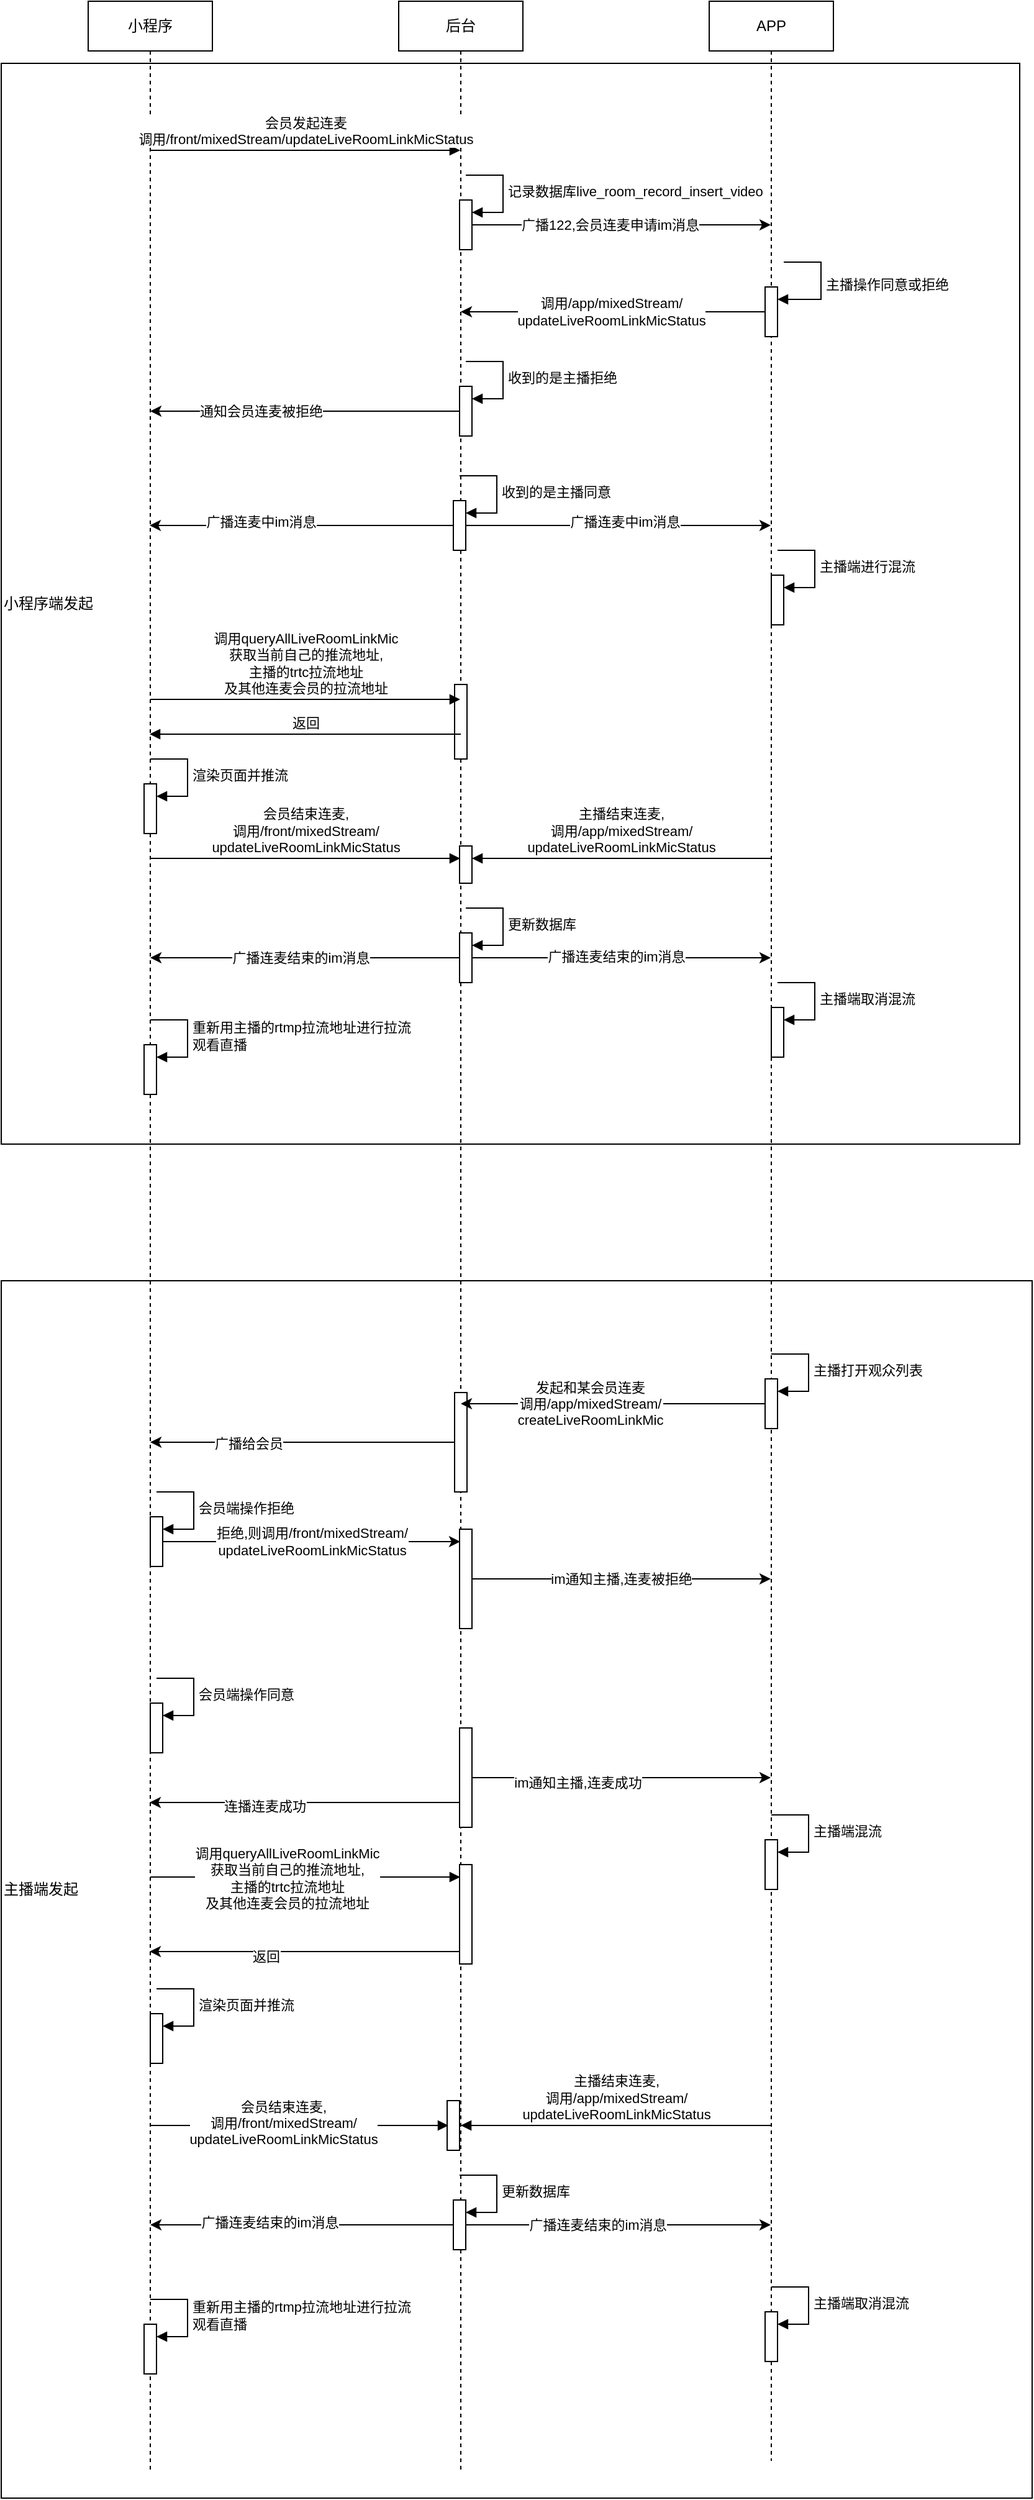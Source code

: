 <mxfile version="21.6.5" type="github">
  <diagram id="C5RBs43oDa-KdzZeNtuy" name="Page-1">
    <mxGraphModel dx="1434" dy="764" grid="1" gridSize="10" guides="1" tooltips="1" connect="1" arrows="1" fold="1" page="1" pageScale="1" pageWidth="827" pageHeight="1169" math="0" shadow="0">
      <root>
        <mxCell id="WIyWlLk6GJQsqaUBKTNV-0" />
        <mxCell id="WIyWlLk6GJQsqaUBKTNV-1" parent="WIyWlLk6GJQsqaUBKTNV-0" />
        <mxCell id="hdDRpApSWMln7eGKxLAe-130" value="主播端发起" style="html=1;whiteSpace=wrap;align=left;" vertex="1" parent="WIyWlLk6GJQsqaUBKTNV-1">
          <mxGeometry x="10" y="1110" width="830" height="980" as="geometry" />
        </mxCell>
        <mxCell id="hdDRpApSWMln7eGKxLAe-75" value="小程序端发起" style="html=1;whiteSpace=wrap;align=left;" vertex="1" parent="WIyWlLk6GJQsqaUBKTNV-1">
          <mxGeometry x="10" y="130" width="820" height="870" as="geometry" />
        </mxCell>
        <mxCell id="hdDRpApSWMln7eGKxLAe-4" value="小程序" style="shape=umlLifeline;perimeter=lifelinePerimeter;whiteSpace=wrap;html=1;container=1;dropTarget=0;collapsible=0;recursiveResize=0;outlineConnect=0;portConstraint=eastwest;newEdgeStyle={&quot;edgeStyle&quot;:&quot;elbowEdgeStyle&quot;,&quot;elbow&quot;:&quot;vertical&quot;,&quot;curved&quot;:0,&quot;rounded&quot;:0};" vertex="1" parent="WIyWlLk6GJQsqaUBKTNV-1">
          <mxGeometry x="80" y="80" width="100" height="1990" as="geometry" />
        </mxCell>
        <mxCell id="hdDRpApSWMln7eGKxLAe-73" value="" style="html=1;points=[];perimeter=orthogonalPerimeter;outlineConnect=0;targetShapes=umlLifeline;portConstraint=eastwest;newEdgeStyle={&quot;edgeStyle&quot;:&quot;elbowEdgeStyle&quot;,&quot;elbow&quot;:&quot;vertical&quot;,&quot;curved&quot;:0,&quot;rounded&quot;:0};" vertex="1" parent="hdDRpApSWMln7eGKxLAe-4">
          <mxGeometry x="45" y="840" width="10" height="40" as="geometry" />
        </mxCell>
        <mxCell id="hdDRpApSWMln7eGKxLAe-74" value="重新用主播的rtmp拉流地址进行拉流&lt;br&gt;观看直播" style="html=1;align=left;spacingLeft=2;endArrow=block;rounded=0;edgeStyle=orthogonalEdgeStyle;curved=0;rounded=0;" edge="1" target="hdDRpApSWMln7eGKxLAe-73" parent="hdDRpApSWMln7eGKxLAe-4">
          <mxGeometry relative="1" as="geometry">
            <mxPoint x="50" y="820" as="sourcePoint" />
            <Array as="points">
              <mxPoint x="80" y="850" />
            </Array>
          </mxGeometry>
        </mxCell>
        <mxCell id="hdDRpApSWMln7eGKxLAe-84" value="" style="html=1;points=[];perimeter=orthogonalPerimeter;outlineConnect=0;targetShapes=umlLifeline;portConstraint=eastwest;newEdgeStyle={&quot;edgeStyle&quot;:&quot;elbowEdgeStyle&quot;,&quot;elbow&quot;:&quot;vertical&quot;,&quot;curved&quot;:0,&quot;rounded&quot;:0};" vertex="1" parent="hdDRpApSWMln7eGKxLAe-4">
          <mxGeometry x="50" y="1220" width="10" height="40" as="geometry" />
        </mxCell>
        <mxCell id="hdDRpApSWMln7eGKxLAe-85" value="会员端操作拒绝" style="html=1;align=left;spacingLeft=2;endArrow=block;rounded=0;edgeStyle=orthogonalEdgeStyle;curved=0;rounded=0;" edge="1" target="hdDRpApSWMln7eGKxLAe-84" parent="hdDRpApSWMln7eGKxLAe-4">
          <mxGeometry x="0.012" relative="1" as="geometry">
            <mxPoint x="55" y="1200" as="sourcePoint" />
            <Array as="points">
              <mxPoint x="85" y="1230" />
            </Array>
            <mxPoint as="offset" />
          </mxGeometry>
        </mxCell>
        <mxCell id="hdDRpApSWMln7eGKxLAe-91" value="" style="html=1;points=[];perimeter=orthogonalPerimeter;outlineConnect=0;targetShapes=umlLifeline;portConstraint=eastwest;newEdgeStyle={&quot;edgeStyle&quot;:&quot;elbowEdgeStyle&quot;,&quot;elbow&quot;:&quot;vertical&quot;,&quot;curved&quot;:0,&quot;rounded&quot;:0};" vertex="1" parent="hdDRpApSWMln7eGKxLAe-4">
          <mxGeometry x="50" y="1370" width="10" height="40" as="geometry" />
        </mxCell>
        <mxCell id="hdDRpApSWMln7eGKxLAe-92" value="会员端操作同意" style="html=1;align=left;spacingLeft=2;endArrow=block;rounded=0;edgeStyle=orthogonalEdgeStyle;curved=0;rounded=0;" edge="1" target="hdDRpApSWMln7eGKxLAe-91" parent="hdDRpApSWMln7eGKxLAe-4">
          <mxGeometry relative="1" as="geometry">
            <mxPoint x="55" y="1350" as="sourcePoint" />
            <Array as="points">
              <mxPoint x="85" y="1380" />
            </Array>
          </mxGeometry>
        </mxCell>
        <mxCell id="hdDRpApSWMln7eGKxLAe-109" value="" style="html=1;points=[];perimeter=orthogonalPerimeter;outlineConnect=0;targetShapes=umlLifeline;portConstraint=eastwest;newEdgeStyle={&quot;edgeStyle&quot;:&quot;elbowEdgeStyle&quot;,&quot;elbow&quot;:&quot;vertical&quot;,&quot;curved&quot;:0,&quot;rounded&quot;:0};" vertex="1" parent="hdDRpApSWMln7eGKxLAe-4">
          <mxGeometry x="45" y="630" width="10" height="40" as="geometry" />
        </mxCell>
        <mxCell id="hdDRpApSWMln7eGKxLAe-110" value="渲染页面并推流" style="html=1;align=left;spacingLeft=2;endArrow=block;rounded=0;edgeStyle=orthogonalEdgeStyle;curved=0;rounded=0;" edge="1" target="hdDRpApSWMln7eGKxLAe-109" parent="hdDRpApSWMln7eGKxLAe-4">
          <mxGeometry relative="1" as="geometry">
            <mxPoint x="50" y="610" as="sourcePoint" />
            <Array as="points">
              <mxPoint x="80" y="640" />
            </Array>
          </mxGeometry>
        </mxCell>
        <mxCell id="hdDRpApSWMln7eGKxLAe-111" value="" style="html=1;points=[];perimeter=orthogonalPerimeter;outlineConnect=0;targetShapes=umlLifeline;portConstraint=eastwest;newEdgeStyle={&quot;edgeStyle&quot;:&quot;elbowEdgeStyle&quot;,&quot;elbow&quot;:&quot;vertical&quot;,&quot;curved&quot;:0,&quot;rounded&quot;:0};" vertex="1" parent="hdDRpApSWMln7eGKxLAe-4">
          <mxGeometry x="50" y="1620" width="10" height="40" as="geometry" />
        </mxCell>
        <mxCell id="hdDRpApSWMln7eGKxLAe-112" value="渲染页面并推流" style="html=1;align=left;spacingLeft=2;endArrow=block;rounded=0;edgeStyle=orthogonalEdgeStyle;curved=0;rounded=0;" edge="1" target="hdDRpApSWMln7eGKxLAe-111" parent="hdDRpApSWMln7eGKxLAe-4">
          <mxGeometry relative="1" as="geometry">
            <mxPoint x="55" y="1600" as="sourcePoint" />
            <Array as="points">
              <mxPoint x="85" y="1630" />
            </Array>
          </mxGeometry>
        </mxCell>
        <mxCell id="hdDRpApSWMln7eGKxLAe-126" value="" style="html=1;points=[];perimeter=orthogonalPerimeter;outlineConnect=0;targetShapes=umlLifeline;portConstraint=eastwest;newEdgeStyle={&quot;edgeStyle&quot;:&quot;elbowEdgeStyle&quot;,&quot;elbow&quot;:&quot;vertical&quot;,&quot;curved&quot;:0,&quot;rounded&quot;:0};" vertex="1" parent="hdDRpApSWMln7eGKxLAe-4">
          <mxGeometry x="45" y="1870" width="10" height="40" as="geometry" />
        </mxCell>
        <mxCell id="hdDRpApSWMln7eGKxLAe-127" value="重新用主播的rtmp拉流地址进行拉流&lt;br style=&quot;border-color: var(--border-color);&quot;&gt;观看直播" style="html=1;align=left;spacingLeft=2;endArrow=block;rounded=0;edgeStyle=orthogonalEdgeStyle;curved=0;rounded=0;" edge="1" target="hdDRpApSWMln7eGKxLAe-126" parent="hdDRpApSWMln7eGKxLAe-4">
          <mxGeometry x="0.012" relative="1" as="geometry">
            <mxPoint x="50" y="1850" as="sourcePoint" />
            <Array as="points">
              <mxPoint x="80" y="1880" />
            </Array>
            <mxPoint as="offset" />
          </mxGeometry>
        </mxCell>
        <mxCell id="hdDRpApSWMln7eGKxLAe-5" value="后台" style="shape=umlLifeline;perimeter=lifelinePerimeter;whiteSpace=wrap;html=1;container=1;dropTarget=0;collapsible=0;recursiveResize=0;outlineConnect=0;portConstraint=eastwest;newEdgeStyle={&quot;edgeStyle&quot;:&quot;elbowEdgeStyle&quot;,&quot;elbow&quot;:&quot;vertical&quot;,&quot;curved&quot;:0,&quot;rounded&quot;:0};" vertex="1" parent="WIyWlLk6GJQsqaUBKTNV-1">
          <mxGeometry x="330" y="80" width="100" height="1990" as="geometry" />
        </mxCell>
        <mxCell id="hdDRpApSWMln7eGKxLAe-31" value="" style="html=1;points=[];perimeter=orthogonalPerimeter;outlineConnect=0;targetShapes=umlLifeline;portConstraint=eastwest;newEdgeStyle={&quot;edgeStyle&quot;:&quot;elbowEdgeStyle&quot;,&quot;elbow&quot;:&quot;vertical&quot;,&quot;curved&quot;:0,&quot;rounded&quot;:0};" vertex="1" parent="hdDRpApSWMln7eGKxLAe-5">
          <mxGeometry x="49" y="160" width="10" height="40" as="geometry" />
        </mxCell>
        <mxCell id="hdDRpApSWMln7eGKxLAe-32" value="记录数据库live_room_record_insert_video" style="html=1;align=left;spacingLeft=2;endArrow=block;rounded=0;edgeStyle=orthogonalEdgeStyle;curved=0;rounded=0;" edge="1" target="hdDRpApSWMln7eGKxLAe-31" parent="hdDRpApSWMln7eGKxLAe-5">
          <mxGeometry relative="1" as="geometry">
            <mxPoint x="54" y="140" as="sourcePoint" />
            <Array as="points">
              <mxPoint x="84" y="170" />
            </Array>
          </mxGeometry>
        </mxCell>
        <mxCell id="hdDRpApSWMln7eGKxLAe-41" value="" style="html=1;points=[];perimeter=orthogonalPerimeter;outlineConnect=0;targetShapes=umlLifeline;portConstraint=eastwest;newEdgeStyle={&quot;edgeStyle&quot;:&quot;elbowEdgeStyle&quot;,&quot;elbow&quot;:&quot;vertical&quot;,&quot;curved&quot;:0,&quot;rounded&quot;:0};" vertex="1" parent="hdDRpApSWMln7eGKxLAe-5">
          <mxGeometry x="44" y="402" width="10" height="40" as="geometry" />
        </mxCell>
        <mxCell id="hdDRpApSWMln7eGKxLAe-42" value="收到的是主播同意" style="html=1;align=left;spacingLeft=2;endArrow=block;rounded=0;edgeStyle=orthogonalEdgeStyle;curved=0;rounded=0;" edge="1" target="hdDRpApSWMln7eGKxLAe-41" parent="hdDRpApSWMln7eGKxLAe-5">
          <mxGeometry relative="1" as="geometry">
            <mxPoint x="49" y="382" as="sourcePoint" />
            <Array as="points">
              <mxPoint x="79" y="412" />
            </Array>
          </mxGeometry>
        </mxCell>
        <mxCell id="hdDRpApSWMln7eGKxLAe-53" value="" style="html=1;points=[];perimeter=orthogonalPerimeter;outlineConnect=0;targetShapes=umlLifeline;portConstraint=eastwest;newEdgeStyle={&quot;edgeStyle&quot;:&quot;elbowEdgeStyle&quot;,&quot;elbow&quot;:&quot;vertical&quot;,&quot;curved&quot;:0,&quot;rounded&quot;:0};" vertex="1" parent="hdDRpApSWMln7eGKxLAe-5">
          <mxGeometry x="49" y="310" width="10" height="40" as="geometry" />
        </mxCell>
        <mxCell id="hdDRpApSWMln7eGKxLAe-54" value="收到的是主播拒绝" style="html=1;align=left;spacingLeft=2;endArrow=block;rounded=0;edgeStyle=orthogonalEdgeStyle;curved=0;rounded=0;" edge="1" target="hdDRpApSWMln7eGKxLAe-53" parent="hdDRpApSWMln7eGKxLAe-5">
          <mxGeometry relative="1" as="geometry">
            <mxPoint x="54" y="290" as="sourcePoint" />
            <Array as="points">
              <mxPoint x="84" y="320" />
            </Array>
          </mxGeometry>
        </mxCell>
        <mxCell id="hdDRpApSWMln7eGKxLAe-59" value="" style="html=1;points=[];perimeter=orthogonalPerimeter;outlineConnect=0;targetShapes=umlLifeline;portConstraint=eastwest;newEdgeStyle={&quot;edgeStyle&quot;:&quot;elbowEdgeStyle&quot;,&quot;elbow&quot;:&quot;vertical&quot;,&quot;curved&quot;:0,&quot;rounded&quot;:0};" vertex="1" parent="hdDRpApSWMln7eGKxLAe-5">
          <mxGeometry x="45" y="550" width="10" height="60" as="geometry" />
        </mxCell>
        <mxCell id="hdDRpApSWMln7eGKxLAe-61" value="" style="html=1;points=[];perimeter=orthogonalPerimeter;outlineConnect=0;targetShapes=umlLifeline;portConstraint=eastwest;newEdgeStyle={&quot;edgeStyle&quot;:&quot;elbowEdgeStyle&quot;,&quot;elbow&quot;:&quot;vertical&quot;,&quot;curved&quot;:0,&quot;rounded&quot;:0};" vertex="1" parent="hdDRpApSWMln7eGKxLAe-5">
          <mxGeometry x="49" y="680" width="10" height="30" as="geometry" />
        </mxCell>
        <mxCell id="hdDRpApSWMln7eGKxLAe-65" value="" style="html=1;points=[];perimeter=orthogonalPerimeter;outlineConnect=0;targetShapes=umlLifeline;portConstraint=eastwest;newEdgeStyle={&quot;edgeStyle&quot;:&quot;elbowEdgeStyle&quot;,&quot;elbow&quot;:&quot;vertical&quot;,&quot;curved&quot;:0,&quot;rounded&quot;:0};" vertex="1" parent="hdDRpApSWMln7eGKxLAe-5">
          <mxGeometry x="49" y="750" width="10" height="40" as="geometry" />
        </mxCell>
        <mxCell id="hdDRpApSWMln7eGKxLAe-66" value="更新数据库" style="html=1;align=left;spacingLeft=2;endArrow=block;rounded=0;edgeStyle=orthogonalEdgeStyle;curved=0;rounded=0;" edge="1" target="hdDRpApSWMln7eGKxLAe-65" parent="hdDRpApSWMln7eGKxLAe-5">
          <mxGeometry x="0.012" relative="1" as="geometry">
            <mxPoint x="54" y="730" as="sourcePoint" />
            <Array as="points">
              <mxPoint x="84" y="760" />
            </Array>
            <mxPoint as="offset" />
          </mxGeometry>
        </mxCell>
        <mxCell id="hdDRpApSWMln7eGKxLAe-81" value="" style="html=1;points=[];perimeter=orthogonalPerimeter;outlineConnect=0;targetShapes=umlLifeline;portConstraint=eastwest;newEdgeStyle={&quot;edgeStyle&quot;:&quot;elbowEdgeStyle&quot;,&quot;elbow&quot;:&quot;vertical&quot;,&quot;curved&quot;:0,&quot;rounded&quot;:0};" vertex="1" parent="hdDRpApSWMln7eGKxLAe-5">
          <mxGeometry x="45" y="1120" width="10" height="80" as="geometry" />
        </mxCell>
        <mxCell id="hdDRpApSWMln7eGKxLAe-87" value="" style="html=1;points=[];perimeter=orthogonalPerimeter;outlineConnect=0;targetShapes=umlLifeline;portConstraint=eastwest;newEdgeStyle={&quot;edgeStyle&quot;:&quot;elbowEdgeStyle&quot;,&quot;elbow&quot;:&quot;vertical&quot;,&quot;curved&quot;:0,&quot;rounded&quot;:0};" vertex="1" parent="hdDRpApSWMln7eGKxLAe-5">
          <mxGeometry x="49" y="1230" width="10" height="80" as="geometry" />
        </mxCell>
        <mxCell id="hdDRpApSWMln7eGKxLAe-95" value="" style="html=1;points=[];perimeter=orthogonalPerimeter;outlineConnect=0;targetShapes=umlLifeline;portConstraint=eastwest;newEdgeStyle={&quot;edgeStyle&quot;:&quot;elbowEdgeStyle&quot;,&quot;elbow&quot;:&quot;vertical&quot;,&quot;curved&quot;:0,&quot;rounded&quot;:0};" vertex="1" parent="hdDRpApSWMln7eGKxLAe-5">
          <mxGeometry x="49" y="1390" width="10" height="80" as="geometry" />
        </mxCell>
        <mxCell id="hdDRpApSWMln7eGKxLAe-106" value="" style="html=1;points=[];perimeter=orthogonalPerimeter;outlineConnect=0;targetShapes=umlLifeline;portConstraint=eastwest;newEdgeStyle={&quot;edgeStyle&quot;:&quot;elbowEdgeStyle&quot;,&quot;elbow&quot;:&quot;vertical&quot;,&quot;curved&quot;:0,&quot;rounded&quot;:0};" vertex="1" parent="hdDRpApSWMln7eGKxLAe-5">
          <mxGeometry x="49" y="1500" width="10" height="80" as="geometry" />
        </mxCell>
        <mxCell id="hdDRpApSWMln7eGKxLAe-118" value="" style="html=1;points=[];perimeter=orthogonalPerimeter;outlineConnect=0;targetShapes=umlLifeline;portConstraint=eastwest;newEdgeStyle={&quot;edgeStyle&quot;:&quot;elbowEdgeStyle&quot;,&quot;elbow&quot;:&quot;vertical&quot;,&quot;curved&quot;:0,&quot;rounded&quot;:0};" vertex="1" parent="hdDRpApSWMln7eGKxLAe-5">
          <mxGeometry x="39" y="1690" width="10" height="40" as="geometry" />
        </mxCell>
        <mxCell id="hdDRpApSWMln7eGKxLAe-119" value="" style="html=1;points=[];perimeter=orthogonalPerimeter;outlineConnect=0;targetShapes=umlLifeline;portConstraint=eastwest;newEdgeStyle={&quot;edgeStyle&quot;:&quot;elbowEdgeStyle&quot;,&quot;elbow&quot;:&quot;vertical&quot;,&quot;curved&quot;:0,&quot;rounded&quot;:0};" vertex="1" parent="hdDRpApSWMln7eGKxLAe-5">
          <mxGeometry x="44" y="1770" width="10" height="40" as="geometry" />
        </mxCell>
        <mxCell id="hdDRpApSWMln7eGKxLAe-120" value="更新数据库" style="html=1;align=left;spacingLeft=2;endArrow=block;rounded=0;edgeStyle=orthogonalEdgeStyle;curved=0;rounded=0;" edge="1" target="hdDRpApSWMln7eGKxLAe-119" parent="hdDRpApSWMln7eGKxLAe-5">
          <mxGeometry x="0.012" relative="1" as="geometry">
            <mxPoint x="49" y="1750" as="sourcePoint" />
            <Array as="points">
              <mxPoint x="79" y="1780" />
            </Array>
            <mxPoint as="offset" />
          </mxGeometry>
        </mxCell>
        <mxCell id="hdDRpApSWMln7eGKxLAe-6" value="APP" style="shape=umlLifeline;perimeter=lifelinePerimeter;whiteSpace=wrap;html=1;container=1;dropTarget=0;collapsible=0;recursiveResize=0;outlineConnect=0;portConstraint=eastwest;newEdgeStyle={&quot;edgeStyle&quot;:&quot;elbowEdgeStyle&quot;,&quot;elbow&quot;:&quot;vertical&quot;,&quot;curved&quot;:0,&quot;rounded&quot;:0};" vertex="1" parent="WIyWlLk6GJQsqaUBKTNV-1">
          <mxGeometry x="580" y="80" width="100" height="1980" as="geometry" />
        </mxCell>
        <mxCell id="hdDRpApSWMln7eGKxLAe-37" value="" style="html=1;points=[];perimeter=orthogonalPerimeter;outlineConnect=0;targetShapes=umlLifeline;portConstraint=eastwest;newEdgeStyle={&quot;edgeStyle&quot;:&quot;elbowEdgeStyle&quot;,&quot;elbow&quot;:&quot;vertical&quot;,&quot;curved&quot;:0,&quot;rounded&quot;:0};" vertex="1" parent="hdDRpApSWMln7eGKxLAe-6">
          <mxGeometry x="45" y="230" width="10" height="40" as="geometry" />
        </mxCell>
        <mxCell id="hdDRpApSWMln7eGKxLAe-38" value="主播操作同意或拒绝" style="html=1;align=left;spacingLeft=2;endArrow=block;rounded=0;edgeStyle=orthogonalEdgeStyle;curved=0;rounded=0;" edge="1" target="hdDRpApSWMln7eGKxLAe-37" parent="hdDRpApSWMln7eGKxLAe-6">
          <mxGeometry relative="1" as="geometry">
            <mxPoint x="60" y="210" as="sourcePoint" />
            <Array as="points">
              <mxPoint x="90" y="240" />
            </Array>
          </mxGeometry>
        </mxCell>
        <mxCell id="hdDRpApSWMln7eGKxLAe-50" value="" style="html=1;points=[];perimeter=orthogonalPerimeter;outlineConnect=0;targetShapes=umlLifeline;portConstraint=eastwest;newEdgeStyle={&quot;edgeStyle&quot;:&quot;elbowEdgeStyle&quot;,&quot;elbow&quot;:&quot;vertical&quot;,&quot;curved&quot;:0,&quot;rounded&quot;:0};" vertex="1" parent="hdDRpApSWMln7eGKxLAe-6">
          <mxGeometry x="50" y="462" width="10" height="40" as="geometry" />
        </mxCell>
        <mxCell id="hdDRpApSWMln7eGKxLAe-51" value="主播端进行混流" style="html=1;align=left;spacingLeft=2;endArrow=block;rounded=0;edgeStyle=orthogonalEdgeStyle;curved=0;rounded=0;" edge="1" target="hdDRpApSWMln7eGKxLAe-50" parent="hdDRpApSWMln7eGKxLAe-6">
          <mxGeometry relative="1" as="geometry">
            <mxPoint x="55" y="442" as="sourcePoint" />
            <Array as="points">
              <mxPoint x="85" y="472" />
            </Array>
          </mxGeometry>
        </mxCell>
        <mxCell id="hdDRpApSWMln7eGKxLAe-71" value="" style="html=1;points=[];perimeter=orthogonalPerimeter;outlineConnect=0;targetShapes=umlLifeline;portConstraint=eastwest;newEdgeStyle={&quot;edgeStyle&quot;:&quot;elbowEdgeStyle&quot;,&quot;elbow&quot;:&quot;vertical&quot;,&quot;curved&quot;:0,&quot;rounded&quot;:0};" vertex="1" parent="hdDRpApSWMln7eGKxLAe-6">
          <mxGeometry x="50" y="810" width="10" height="40" as="geometry" />
        </mxCell>
        <mxCell id="hdDRpApSWMln7eGKxLAe-72" value="主播端取消混流" style="html=1;align=left;spacingLeft=2;endArrow=block;rounded=0;edgeStyle=orthogonalEdgeStyle;curved=0;rounded=0;" edge="1" target="hdDRpApSWMln7eGKxLAe-71" parent="hdDRpApSWMln7eGKxLAe-6">
          <mxGeometry relative="1" as="geometry">
            <mxPoint x="55" y="790" as="sourcePoint" />
            <Array as="points">
              <mxPoint x="85" y="820" />
            </Array>
          </mxGeometry>
        </mxCell>
        <mxCell id="hdDRpApSWMln7eGKxLAe-76" value="" style="html=1;points=[];perimeter=orthogonalPerimeter;outlineConnect=0;targetShapes=umlLifeline;portConstraint=eastwest;newEdgeStyle={&quot;edgeStyle&quot;:&quot;elbowEdgeStyle&quot;,&quot;elbow&quot;:&quot;vertical&quot;,&quot;curved&quot;:0,&quot;rounded&quot;:0};" vertex="1" parent="hdDRpApSWMln7eGKxLAe-6">
          <mxGeometry x="45" y="1109" width="10" height="40" as="geometry" />
        </mxCell>
        <mxCell id="hdDRpApSWMln7eGKxLAe-77" value="主播打开观众列表" style="html=1;align=left;spacingLeft=2;endArrow=block;rounded=0;edgeStyle=orthogonalEdgeStyle;curved=0;rounded=0;" edge="1" target="hdDRpApSWMln7eGKxLAe-76" parent="hdDRpApSWMln7eGKxLAe-6">
          <mxGeometry relative="1" as="geometry">
            <mxPoint x="50" y="1089" as="sourcePoint" />
            <Array as="points">
              <mxPoint x="80" y="1119" />
            </Array>
          </mxGeometry>
        </mxCell>
        <mxCell id="hdDRpApSWMln7eGKxLAe-100" value="" style="html=1;points=[];perimeter=orthogonalPerimeter;outlineConnect=0;targetShapes=umlLifeline;portConstraint=eastwest;newEdgeStyle={&quot;edgeStyle&quot;:&quot;elbowEdgeStyle&quot;,&quot;elbow&quot;:&quot;vertical&quot;,&quot;curved&quot;:0,&quot;rounded&quot;:0};" vertex="1" parent="hdDRpApSWMln7eGKxLAe-6">
          <mxGeometry x="45" y="1480" width="10" height="40" as="geometry" />
        </mxCell>
        <mxCell id="hdDRpApSWMln7eGKxLAe-101" value="主播端混流" style="html=1;align=left;spacingLeft=2;endArrow=block;rounded=0;edgeStyle=orthogonalEdgeStyle;curved=0;rounded=0;" edge="1" target="hdDRpApSWMln7eGKxLAe-100" parent="hdDRpApSWMln7eGKxLAe-6">
          <mxGeometry relative="1" as="geometry">
            <mxPoint x="50" y="1460" as="sourcePoint" />
            <Array as="points">
              <mxPoint x="80" y="1490" />
            </Array>
          </mxGeometry>
        </mxCell>
        <mxCell id="hdDRpApSWMln7eGKxLAe-128" value="" style="html=1;points=[];perimeter=orthogonalPerimeter;outlineConnect=0;targetShapes=umlLifeline;portConstraint=eastwest;newEdgeStyle={&quot;edgeStyle&quot;:&quot;elbowEdgeStyle&quot;,&quot;elbow&quot;:&quot;vertical&quot;,&quot;curved&quot;:0,&quot;rounded&quot;:0};" vertex="1" parent="hdDRpApSWMln7eGKxLAe-6">
          <mxGeometry x="45" y="1860" width="10" height="40" as="geometry" />
        </mxCell>
        <mxCell id="hdDRpApSWMln7eGKxLAe-129" value="主播端取消混流" style="html=1;align=left;spacingLeft=2;endArrow=block;rounded=0;edgeStyle=orthogonalEdgeStyle;curved=0;rounded=0;" edge="1" target="hdDRpApSWMln7eGKxLAe-128" parent="hdDRpApSWMln7eGKxLAe-6">
          <mxGeometry relative="1" as="geometry">
            <mxPoint x="50" y="1840" as="sourcePoint" />
            <Array as="points">
              <mxPoint x="80" y="1870" />
            </Array>
          </mxGeometry>
        </mxCell>
        <mxCell id="hdDRpApSWMln7eGKxLAe-8" value="会员发起连麦&lt;br&gt;调用/front/mixedStream/updateLiveRoomLinkMicStatus" style="html=1;verticalAlign=bottom;endArrow=block;edgeStyle=elbowEdgeStyle;elbow=vertical;curved=0;rounded=0;" edge="1" parent="WIyWlLk6GJQsqaUBKTNV-1" target="hdDRpApSWMln7eGKxLAe-5">
          <mxGeometry x="0.002" width="80" relative="1" as="geometry">
            <mxPoint x="130" y="200" as="sourcePoint" />
            <mxPoint x="210" y="200" as="targetPoint" />
            <mxPoint as="offset" />
          </mxGeometry>
        </mxCell>
        <mxCell id="hdDRpApSWMln7eGKxLAe-34" style="edgeStyle=elbowEdgeStyle;rounded=0;orthogonalLoop=1;jettySize=auto;html=1;elbow=vertical;curved=0;" edge="1" parent="WIyWlLk6GJQsqaUBKTNV-1" source="hdDRpApSWMln7eGKxLAe-31" target="hdDRpApSWMln7eGKxLAe-6">
          <mxGeometry relative="1" as="geometry" />
        </mxCell>
        <mxCell id="hdDRpApSWMln7eGKxLAe-36" value="广播122,会员连麦申请im消息" style="edgeLabel;html=1;align=center;verticalAlign=middle;resizable=0;points=[];" vertex="1" connectable="0" parent="hdDRpApSWMln7eGKxLAe-34">
          <mxGeometry x="-0.401" y="-1" relative="1" as="geometry">
            <mxPoint x="39" y="-1" as="offset" />
          </mxGeometry>
        </mxCell>
        <mxCell id="hdDRpApSWMln7eGKxLAe-39" style="edgeStyle=elbowEdgeStyle;rounded=0;orthogonalLoop=1;jettySize=auto;html=1;elbow=vertical;curved=0;" edge="1" parent="WIyWlLk6GJQsqaUBKTNV-1" source="hdDRpApSWMln7eGKxLAe-37" target="hdDRpApSWMln7eGKxLAe-5">
          <mxGeometry relative="1" as="geometry" />
        </mxCell>
        <mxCell id="hdDRpApSWMln7eGKxLAe-40" value="调用/app/mixedStream/&lt;br&gt;updateLiveRoomLinkMicStatus" style="edgeLabel;html=1;align=center;verticalAlign=middle;resizable=0;points=[];" vertex="1" connectable="0" parent="hdDRpApSWMln7eGKxLAe-39">
          <mxGeometry x="0.279" y="1" relative="1" as="geometry">
            <mxPoint x="32" y="-1" as="offset" />
          </mxGeometry>
        </mxCell>
        <mxCell id="hdDRpApSWMln7eGKxLAe-43" style="edgeStyle=elbowEdgeStyle;rounded=0;orthogonalLoop=1;jettySize=auto;html=1;elbow=vertical;curved=0;" edge="1" parent="WIyWlLk6GJQsqaUBKTNV-1" source="hdDRpApSWMln7eGKxLAe-41">
          <mxGeometry relative="1" as="geometry">
            <mxPoint x="129.5" y="502" as="targetPoint" />
          </mxGeometry>
        </mxCell>
        <mxCell id="hdDRpApSWMln7eGKxLAe-44" value="广播连麦中im消息" style="edgeLabel;html=1;align=center;verticalAlign=middle;resizable=0;points=[];" vertex="1" connectable="0" parent="hdDRpApSWMln7eGKxLAe-43">
          <mxGeometry x="0.268" y="-3" relative="1" as="geometry">
            <mxPoint as="offset" />
          </mxGeometry>
        </mxCell>
        <mxCell id="hdDRpApSWMln7eGKxLAe-46" style="edgeStyle=elbowEdgeStyle;rounded=0;orthogonalLoop=1;jettySize=auto;html=1;elbow=vertical;curved=0;" edge="1" parent="WIyWlLk6GJQsqaUBKTNV-1" source="hdDRpApSWMln7eGKxLAe-41">
          <mxGeometry relative="1" as="geometry">
            <mxPoint x="629.5" y="502" as="targetPoint" />
          </mxGeometry>
        </mxCell>
        <mxCell id="hdDRpApSWMln7eGKxLAe-49" value="广播连麦中im消息" style="edgeLabel;html=1;align=center;verticalAlign=middle;resizable=0;points=[];" vertex="1" connectable="0" parent="hdDRpApSWMln7eGKxLAe-46">
          <mxGeometry x="0.043" y="3" relative="1" as="geometry">
            <mxPoint as="offset" />
          </mxGeometry>
        </mxCell>
        <mxCell id="hdDRpApSWMln7eGKxLAe-52" value="调用queryAllLiveRoomLinkMic&lt;br&gt;获取当前自己的推流地址,&lt;br&gt;主播的trtc拉流地址&lt;br&gt;及其他连麦会员的拉流地址" style="html=1;verticalAlign=bottom;endArrow=block;edgeStyle=elbowEdgeStyle;elbow=vertical;curved=0;rounded=0;" edge="1" parent="WIyWlLk6GJQsqaUBKTNV-1">
          <mxGeometry x="0.002" width="80" relative="1" as="geometry">
            <mxPoint x="130" y="642" as="sourcePoint" />
            <mxPoint x="379.5" y="642" as="targetPoint" />
            <mxPoint as="offset" />
          </mxGeometry>
        </mxCell>
        <mxCell id="hdDRpApSWMln7eGKxLAe-56" style="edgeStyle=elbowEdgeStyle;rounded=0;orthogonalLoop=1;jettySize=auto;html=1;elbow=vertical;curved=0;" edge="1" parent="WIyWlLk6GJQsqaUBKTNV-1" source="hdDRpApSWMln7eGKxLAe-53" target="hdDRpApSWMln7eGKxLAe-4">
          <mxGeometry relative="1" as="geometry" />
        </mxCell>
        <mxCell id="hdDRpApSWMln7eGKxLAe-57" value="通知会员连麦被拒绝" style="edgeLabel;html=1;align=center;verticalAlign=middle;resizable=0;points=[];" vertex="1" connectable="0" parent="hdDRpApSWMln7eGKxLAe-56">
          <mxGeometry x="0.291" relative="1" as="geometry">
            <mxPoint as="offset" />
          </mxGeometry>
        </mxCell>
        <mxCell id="hdDRpApSWMln7eGKxLAe-58" value="返回" style="html=1;verticalAlign=bottom;endArrow=block;edgeStyle=elbowEdgeStyle;elbow=vertical;curved=0;rounded=0;" edge="1" parent="WIyWlLk6GJQsqaUBKTNV-1">
          <mxGeometry width="80" relative="1" as="geometry">
            <mxPoint x="380" y="670" as="sourcePoint" />
            <mxPoint x="129.5" y="670" as="targetPoint" />
          </mxGeometry>
        </mxCell>
        <mxCell id="hdDRpApSWMln7eGKxLAe-60" value="会员结束连麦,&lt;br&gt;调用/front/mixedStream/&lt;br&gt;updateLiveRoomLinkMicStatus" style="html=1;verticalAlign=bottom;endArrow=block;edgeStyle=elbowEdgeStyle;elbow=vertical;curved=0;rounded=0;" edge="1" parent="WIyWlLk6GJQsqaUBKTNV-1" target="hdDRpApSWMln7eGKxLAe-5">
          <mxGeometry width="80" relative="1" as="geometry">
            <mxPoint x="130" y="770" as="sourcePoint" />
            <mxPoint x="210" y="770" as="targetPoint" />
          </mxGeometry>
        </mxCell>
        <mxCell id="hdDRpApSWMln7eGKxLAe-64" value="主播结束连麦,&lt;br&gt;调用/app/mixedStream/&lt;br style=&quot;border-color: var(--border-color);&quot;&gt;updateLiveRoomLinkMicStatus" style="html=1;verticalAlign=bottom;endArrow=block;edgeStyle=elbowEdgeStyle;elbow=vertical;curved=0;rounded=0;" edge="1" parent="WIyWlLk6GJQsqaUBKTNV-1" target="hdDRpApSWMln7eGKxLAe-61">
          <mxGeometry x="0.004" width="80" relative="1" as="geometry">
            <mxPoint x="630" y="770" as="sourcePoint" />
            <mxPoint x="710" y="770" as="targetPoint" />
            <mxPoint as="offset" />
          </mxGeometry>
        </mxCell>
        <mxCell id="hdDRpApSWMln7eGKxLAe-67" style="edgeStyle=elbowEdgeStyle;rounded=0;orthogonalLoop=1;jettySize=auto;html=1;elbow=vertical;curved=0;" edge="1" parent="WIyWlLk6GJQsqaUBKTNV-1" source="hdDRpApSWMln7eGKxLAe-65" target="hdDRpApSWMln7eGKxLAe-4">
          <mxGeometry relative="1" as="geometry" />
        </mxCell>
        <mxCell id="hdDRpApSWMln7eGKxLAe-68" value="广播连麦结束的im消息" style="edgeLabel;html=1;align=center;verticalAlign=middle;resizable=0;points=[];" vertex="1" connectable="0" parent="hdDRpApSWMln7eGKxLAe-67">
          <mxGeometry x="0.355" y="-1" relative="1" as="geometry">
            <mxPoint x="40" y="1" as="offset" />
          </mxGeometry>
        </mxCell>
        <mxCell id="hdDRpApSWMln7eGKxLAe-69" style="edgeStyle=elbowEdgeStyle;rounded=0;orthogonalLoop=1;jettySize=auto;html=1;elbow=vertical;curved=0;" edge="1" parent="WIyWlLk6GJQsqaUBKTNV-1" source="hdDRpApSWMln7eGKxLAe-65" target="hdDRpApSWMln7eGKxLAe-6">
          <mxGeometry relative="1" as="geometry" />
        </mxCell>
        <mxCell id="hdDRpApSWMln7eGKxLAe-70" value="广播连麦结束的im消息" style="edgeLabel;html=1;align=center;verticalAlign=middle;resizable=0;points=[];" vertex="1" connectable="0" parent="hdDRpApSWMln7eGKxLAe-69">
          <mxGeometry x="-0.035" y="1" relative="1" as="geometry">
            <mxPoint as="offset" />
          </mxGeometry>
        </mxCell>
        <mxCell id="hdDRpApSWMln7eGKxLAe-78" style="edgeStyle=elbowEdgeStyle;rounded=0;orthogonalLoop=1;jettySize=auto;html=1;elbow=vertical;curved=0;" edge="1" parent="WIyWlLk6GJQsqaUBKTNV-1" source="hdDRpApSWMln7eGKxLAe-76" target="hdDRpApSWMln7eGKxLAe-5">
          <mxGeometry relative="1" as="geometry" />
        </mxCell>
        <mxCell id="hdDRpApSWMln7eGKxLAe-80" value="发起和某会员连麦&lt;br&gt;调用/app/mixedStream/&lt;br&gt;createLiveRoomLinkMic" style="edgeLabel;html=1;align=center;verticalAlign=middle;resizable=0;points=[];" vertex="1" connectable="0" parent="hdDRpApSWMln7eGKxLAe-78">
          <mxGeometry x="0.157" relative="1" as="geometry">
            <mxPoint as="offset" />
          </mxGeometry>
        </mxCell>
        <mxCell id="hdDRpApSWMln7eGKxLAe-82" style="edgeStyle=elbowEdgeStyle;rounded=0;orthogonalLoop=1;jettySize=auto;html=1;elbow=vertical;curved=0;" edge="1" parent="WIyWlLk6GJQsqaUBKTNV-1" source="hdDRpApSWMln7eGKxLAe-81" target="hdDRpApSWMln7eGKxLAe-4">
          <mxGeometry relative="1" as="geometry" />
        </mxCell>
        <mxCell id="hdDRpApSWMln7eGKxLAe-83" value="广播给会员" style="edgeLabel;html=1;align=center;verticalAlign=middle;resizable=0;points=[];" vertex="1" connectable="0" parent="hdDRpApSWMln7eGKxLAe-82">
          <mxGeometry x="0.36" y="1" relative="1" as="geometry">
            <mxPoint as="offset" />
          </mxGeometry>
        </mxCell>
        <mxCell id="hdDRpApSWMln7eGKxLAe-86" style="edgeStyle=elbowEdgeStyle;rounded=0;orthogonalLoop=1;jettySize=auto;html=1;elbow=vertical;curved=0;" edge="1" parent="WIyWlLk6GJQsqaUBKTNV-1" source="hdDRpApSWMln7eGKxLAe-84" target="hdDRpApSWMln7eGKxLAe-5">
          <mxGeometry relative="1" as="geometry" />
        </mxCell>
        <mxCell id="hdDRpApSWMln7eGKxLAe-88" value="拒绝,则调用/front/mixedStream/&lt;br&gt;updateLiveRoomLinkMicStatus" style="edgeLabel;html=1;align=center;verticalAlign=middle;resizable=0;points=[];" vertex="1" connectable="0" parent="hdDRpApSWMln7eGKxLAe-86">
          <mxGeometry x="-0.449" y="-1" relative="1" as="geometry">
            <mxPoint x="54" y="-1" as="offset" />
          </mxGeometry>
        </mxCell>
        <mxCell id="hdDRpApSWMln7eGKxLAe-89" style="edgeStyle=elbowEdgeStyle;rounded=0;orthogonalLoop=1;jettySize=auto;html=1;elbow=vertical;curved=0;" edge="1" parent="WIyWlLk6GJQsqaUBKTNV-1" source="hdDRpApSWMln7eGKxLAe-87" target="hdDRpApSWMln7eGKxLAe-6">
          <mxGeometry relative="1" as="geometry" />
        </mxCell>
        <mxCell id="hdDRpApSWMln7eGKxLAe-90" value="im通知主播,连麦被拒绝" style="edgeLabel;html=1;align=center;verticalAlign=middle;resizable=0;points=[];" vertex="1" connectable="0" parent="hdDRpApSWMln7eGKxLAe-89">
          <mxGeometry x="-0.002" relative="1" as="geometry">
            <mxPoint as="offset" />
          </mxGeometry>
        </mxCell>
        <mxCell id="hdDRpApSWMln7eGKxLAe-96" style="edgeStyle=elbowEdgeStyle;rounded=0;orthogonalLoop=1;jettySize=auto;html=1;elbow=vertical;curved=0;" edge="1" parent="WIyWlLk6GJQsqaUBKTNV-1" source="hdDRpApSWMln7eGKxLAe-95" target="hdDRpApSWMln7eGKxLAe-6">
          <mxGeometry relative="1" as="geometry" />
        </mxCell>
        <mxCell id="hdDRpApSWMln7eGKxLAe-97" value="im通知主播,连麦成功" style="edgeLabel;html=1;align=center;verticalAlign=middle;resizable=0;points=[];" vertex="1" connectable="0" parent="hdDRpApSWMln7eGKxLAe-96">
          <mxGeometry x="-0.293" y="-4" relative="1" as="geometry">
            <mxPoint as="offset" />
          </mxGeometry>
        </mxCell>
        <mxCell id="hdDRpApSWMln7eGKxLAe-98" style="edgeStyle=elbowEdgeStyle;rounded=0;orthogonalLoop=1;jettySize=auto;html=1;elbow=vertical;curved=0;" edge="1" parent="WIyWlLk6GJQsqaUBKTNV-1">
          <mxGeometry relative="1" as="geometry">
            <mxPoint x="379" y="1530" as="sourcePoint" />
            <mxPoint x="129.5" y="1530" as="targetPoint" />
          </mxGeometry>
        </mxCell>
        <mxCell id="hdDRpApSWMln7eGKxLAe-99" value="连播连麦成功" style="edgeLabel;html=1;align=center;verticalAlign=middle;resizable=0;points=[];" vertex="1" connectable="0" parent="hdDRpApSWMln7eGKxLAe-98">
          <mxGeometry x="0.259" y="3" relative="1" as="geometry">
            <mxPoint as="offset" />
          </mxGeometry>
        </mxCell>
        <mxCell id="hdDRpApSWMln7eGKxLAe-104" value="dispatch" style="html=1;verticalAlign=bottom;endArrow=block;edgeStyle=elbowEdgeStyle;elbow=vertical;curved=0;rounded=0;" edge="1" parent="WIyWlLk6GJQsqaUBKTNV-1" target="hdDRpApSWMln7eGKxLAe-5">
          <mxGeometry width="80" relative="1" as="geometry">
            <mxPoint x="130" y="1590" as="sourcePoint" />
            <mxPoint x="210" y="1590" as="targetPoint" />
          </mxGeometry>
        </mxCell>
        <mxCell id="hdDRpApSWMln7eGKxLAe-105" value="调用queryAllLiveRoomLinkMic&lt;br style=&quot;border-color: var(--border-color);&quot;&gt;获取当前自己的推流地址,&lt;br style=&quot;border-color: var(--border-color);&quot;&gt;主播的trtc拉流地址&lt;br style=&quot;border-color: var(--border-color);&quot;&gt;及其他连麦会员的拉流地址" style="edgeLabel;html=1;align=center;verticalAlign=middle;resizable=0;points=[];" vertex="1" connectable="0" parent="hdDRpApSWMln7eGKxLAe-104">
          <mxGeometry x="-0.591" y="-1" relative="1" as="geometry">
            <mxPoint x="59" as="offset" />
          </mxGeometry>
        </mxCell>
        <mxCell id="hdDRpApSWMln7eGKxLAe-107" style="edgeStyle=elbowEdgeStyle;rounded=0;orthogonalLoop=1;jettySize=auto;html=1;elbow=vertical;curved=0;" edge="1" parent="WIyWlLk6GJQsqaUBKTNV-1">
          <mxGeometry relative="1" as="geometry">
            <mxPoint x="379" y="1650" as="sourcePoint" />
            <mxPoint x="129.5" y="1650" as="targetPoint" />
          </mxGeometry>
        </mxCell>
        <mxCell id="hdDRpApSWMln7eGKxLAe-108" value="返回" style="edgeLabel;html=1;align=center;verticalAlign=middle;resizable=0;points=[];" vertex="1" connectable="0" parent="hdDRpApSWMln7eGKxLAe-107">
          <mxGeometry x="0.251" y="4" relative="1" as="geometry">
            <mxPoint as="offset" />
          </mxGeometry>
        </mxCell>
        <mxCell id="hdDRpApSWMln7eGKxLAe-114" value="dispatch" style="html=1;verticalAlign=bottom;endArrow=block;edgeStyle=elbowEdgeStyle;elbow=vertical;curved=0;rounded=0;" edge="1" parent="WIyWlLk6GJQsqaUBKTNV-1">
          <mxGeometry width="80" relative="1" as="geometry">
            <mxPoint x="130" y="1790" as="sourcePoint" />
            <mxPoint x="370" y="1790" as="targetPoint" />
          </mxGeometry>
        </mxCell>
        <mxCell id="hdDRpApSWMln7eGKxLAe-116" value="会员结束连麦,&lt;br style=&quot;border-color: var(--border-color);&quot;&gt;调用/front/mixedStream/&lt;br style=&quot;border-color: var(--border-color);&quot;&gt;updateLiveRoomLinkMicStatus" style="edgeLabel;html=1;align=center;verticalAlign=middle;resizable=0;points=[];" vertex="1" connectable="0" parent="hdDRpApSWMln7eGKxLAe-114">
          <mxGeometry x="-0.319" y="2" relative="1" as="geometry">
            <mxPoint x="25" as="offset" />
          </mxGeometry>
        </mxCell>
        <mxCell id="hdDRpApSWMln7eGKxLAe-117" value="主播结束连麦,&lt;br style=&quot;border-color: var(--border-color);&quot;&gt;调用/app/mixedStream/&lt;br style=&quot;border-color: var(--border-color);&quot;&gt;updateLiveRoomLinkMicStatus" style="html=1;verticalAlign=bottom;endArrow=block;edgeStyle=elbowEdgeStyle;elbow=vertical;curved=0;rounded=0;" edge="1" parent="WIyWlLk6GJQsqaUBKTNV-1" target="hdDRpApSWMln7eGKxLAe-5">
          <mxGeometry width="80" relative="1" as="geometry">
            <mxPoint x="630" y="1790" as="sourcePoint" />
            <mxPoint x="710" y="1790" as="targetPoint" />
          </mxGeometry>
        </mxCell>
        <mxCell id="hdDRpApSWMln7eGKxLAe-122" style="edgeStyle=elbowEdgeStyle;rounded=0;orthogonalLoop=1;jettySize=auto;html=1;elbow=vertical;curved=0;" edge="1" parent="WIyWlLk6GJQsqaUBKTNV-1" source="hdDRpApSWMln7eGKxLAe-119" target="hdDRpApSWMln7eGKxLAe-4">
          <mxGeometry relative="1" as="geometry" />
        </mxCell>
        <mxCell id="hdDRpApSWMln7eGKxLAe-124" value="广播连麦结束的im消息" style="edgeLabel;html=1;align=center;verticalAlign=middle;resizable=0;points=[];" vertex="1" connectable="0" parent="hdDRpApSWMln7eGKxLAe-122">
          <mxGeometry x="0.219" y="-2" relative="1" as="geometry">
            <mxPoint as="offset" />
          </mxGeometry>
        </mxCell>
        <mxCell id="hdDRpApSWMln7eGKxLAe-123" style="edgeStyle=elbowEdgeStyle;rounded=0;orthogonalLoop=1;jettySize=auto;html=1;elbow=vertical;curved=0;" edge="1" parent="WIyWlLk6GJQsqaUBKTNV-1" source="hdDRpApSWMln7eGKxLAe-119" target="hdDRpApSWMln7eGKxLAe-6">
          <mxGeometry relative="1" as="geometry" />
        </mxCell>
        <mxCell id="hdDRpApSWMln7eGKxLAe-125" value="广播连麦结束的im消息" style="edgeLabel;html=1;align=center;verticalAlign=middle;resizable=0;points=[];" vertex="1" connectable="0" parent="hdDRpApSWMln7eGKxLAe-123">
          <mxGeometry x="-0.356" relative="1" as="geometry">
            <mxPoint x="27" as="offset" />
          </mxGeometry>
        </mxCell>
      </root>
    </mxGraphModel>
  </diagram>
</mxfile>
